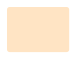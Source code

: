 @startuml

skinparam ClassBackgroundColor #Bisque
skinparam ClassFontColor #Bisque
skinparam ClassBorderColor #Bisque

skinparam ClassStereotypeFontSize 0
skinparam CircledCharacterFontSize 0
skinparam CircledCharacterRadius 0
skinparam ClassBorderThickness 0
skinparam Shadowing false

class Dummy

@enduml